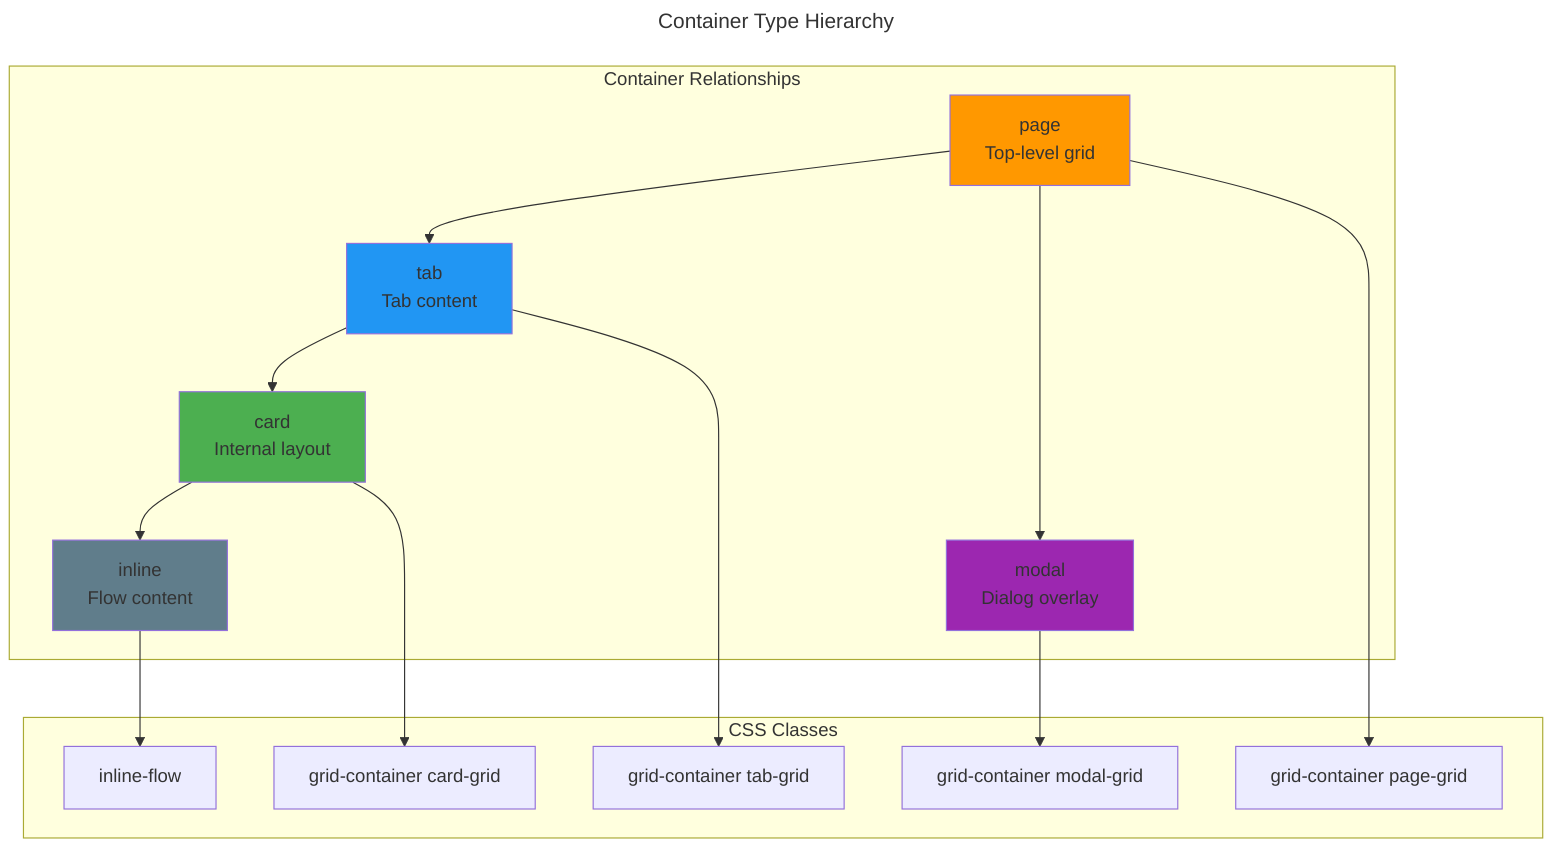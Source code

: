 ---
title: Container Type Hierarchy
---
flowchart TB
    subgraph "Container Relationships"
        PAGE[page<br/>Top-level grid] --> TAB[tab<br/>Tab content]
        PAGE --> MODAL[modal<br/>Dialog overlay]
        TAB --> CARD[card<br/>Internal layout]
        CARD --> INLINE[inline<br/>Flow content]
    end
    
    subgraph "CSS Classes"
        PAGE --> PC[grid-container page-grid]
        TAB --> TC[grid-container tab-grid]
        CARD --> CC[grid-container card-grid]
        MODAL --> MC[grid-container modal-grid]
        INLINE --> IC[inline-flow]
    end
    
    style PAGE fill:#ff9800
    style TAB fill:#2196f3
    style CARD fill:#4caf50
    style MODAL fill:#9c27b0
    style INLINE fill:#607d8b